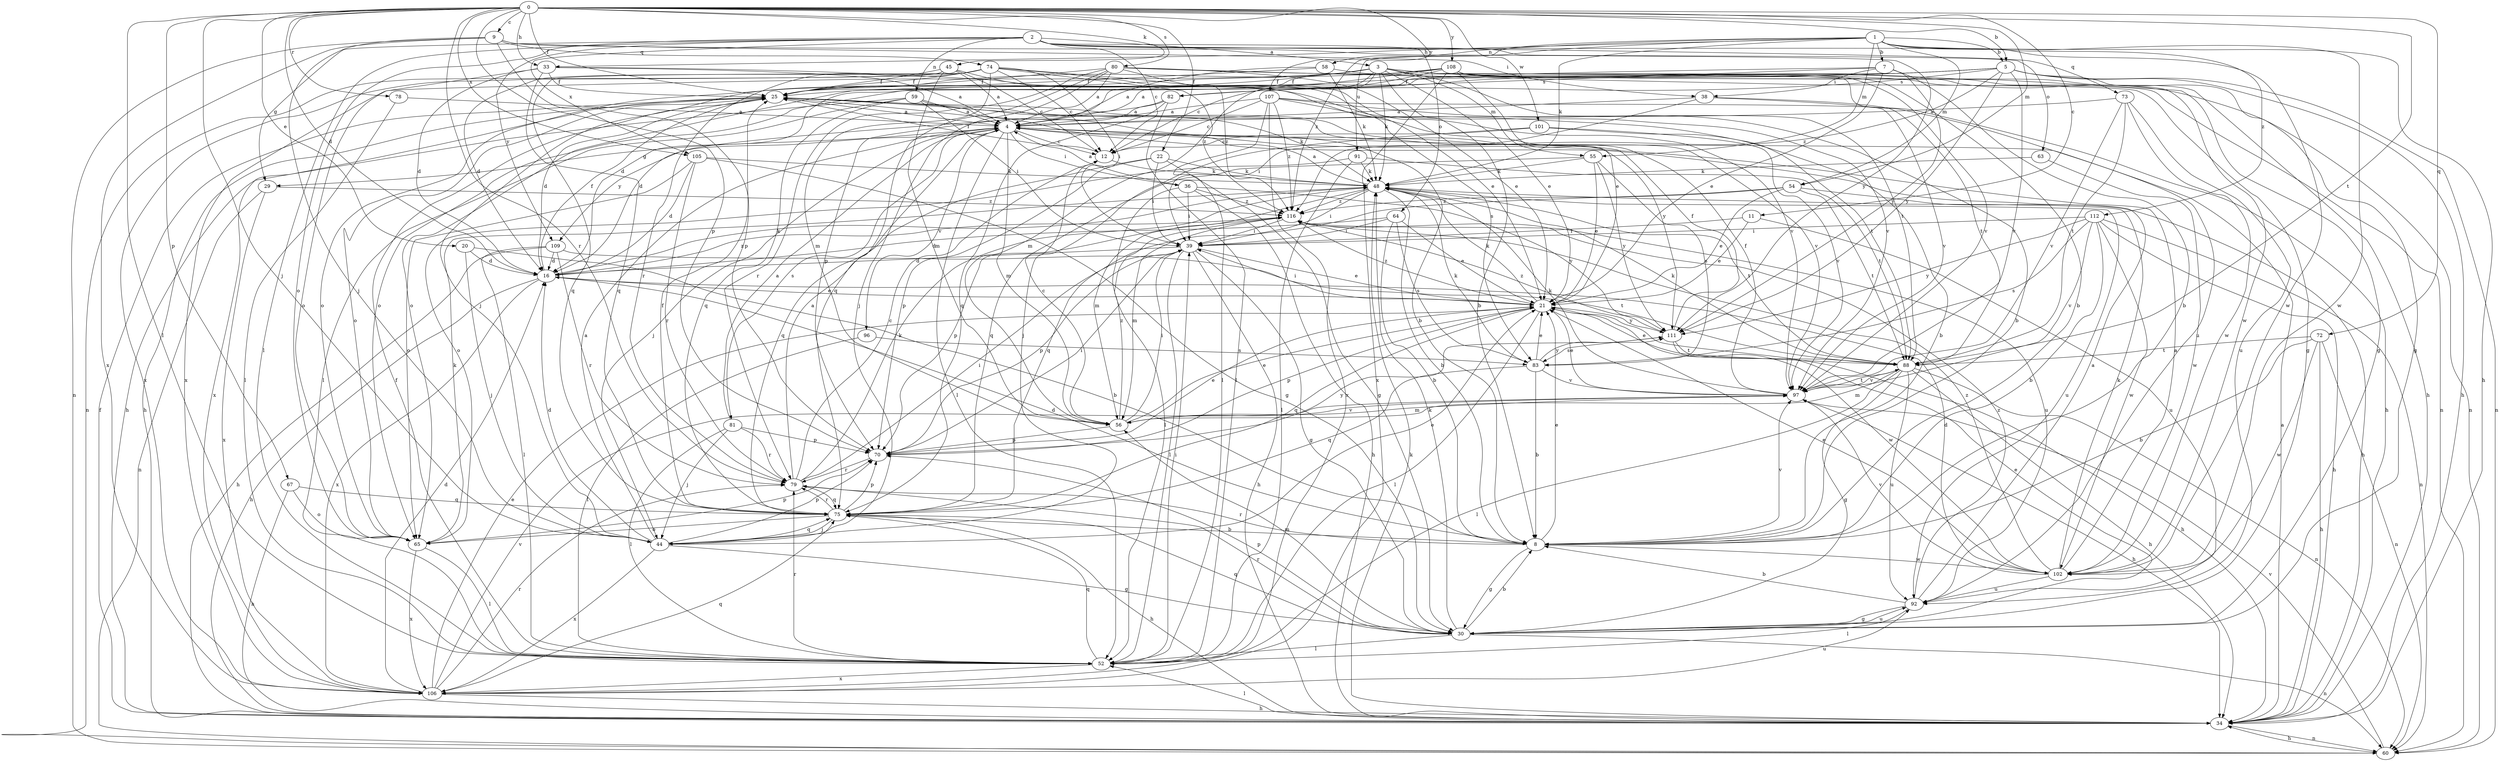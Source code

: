strict digraph  {
0;
1;
2;
3;
4;
5;
7;
8;
9;
11;
12;
16;
20;
21;
22;
25;
29;
30;
33;
34;
36;
38;
39;
44;
45;
48;
52;
54;
55;
56;
58;
59;
60;
63;
64;
65;
67;
70;
72;
73;
74;
75;
78;
79;
80;
81;
82;
83;
88;
91;
92;
96;
97;
101;
102;
105;
106;
107;
108;
109;
111;
112;
116;
0 -> 5  [label=b];
0 -> 9  [label=c];
0 -> 11  [label=c];
0 -> 16  [label=d];
0 -> 20  [label=e];
0 -> 22  [label=f];
0 -> 25  [label=f];
0 -> 33  [label=h];
0 -> 44  [label=j];
0 -> 45  [label=k];
0 -> 52  [label=l];
0 -> 54  [label=m];
0 -> 67  [label=p];
0 -> 70  [label=p];
0 -> 72  [label=q];
0 -> 78  [label=r];
0 -> 79  [label=r];
0 -> 80  [label=s];
0 -> 88  [label=t];
0 -> 101  [label=w];
0 -> 105  [label=x];
0 -> 107  [label=y];
0 -> 108  [label=y];
1 -> 5  [label=b];
1 -> 7  [label=b];
1 -> 33  [label=h];
1 -> 34  [label=h];
1 -> 48  [label=k];
1 -> 54  [label=m];
1 -> 55  [label=m];
1 -> 58  [label=n];
1 -> 91  [label=u];
1 -> 102  [label=w];
1 -> 112  [label=z];
1 -> 116  [label=z];
2 -> 3  [label=a];
2 -> 12  [label=c];
2 -> 29  [label=g];
2 -> 52  [label=l];
2 -> 59  [label=n];
2 -> 63  [label=o];
2 -> 64  [label=o];
2 -> 65  [label=o];
2 -> 73  [label=q];
2 -> 102  [label=w];
2 -> 105  [label=x];
2 -> 109  [label=y];
3 -> 4  [label=a];
3 -> 8  [label=b];
3 -> 21  [label=e];
3 -> 25  [label=f];
3 -> 44  [label=j];
3 -> 48  [label=k];
3 -> 55  [label=m];
3 -> 56  [label=m];
3 -> 88  [label=t];
3 -> 92  [label=u];
3 -> 102  [label=w];
3 -> 106  [label=x];
4 -> 12  [label=c];
4 -> 29  [label=g];
4 -> 36  [label=i];
4 -> 44  [label=j];
4 -> 52  [label=l];
4 -> 56  [label=m];
4 -> 81  [label=s];
4 -> 96  [label=v];
4 -> 109  [label=y];
5 -> 25  [label=f];
5 -> 30  [label=g];
5 -> 34  [label=h];
5 -> 60  [label=n];
5 -> 65  [label=o];
5 -> 70  [label=p];
5 -> 82  [label=s];
5 -> 97  [label=v];
5 -> 111  [label=y];
5 -> 116  [label=z];
7 -> 8  [label=b];
7 -> 21  [label=e];
7 -> 38  [label=i];
7 -> 65  [label=o];
7 -> 82  [label=s];
7 -> 111  [label=y];
8 -> 16  [label=d];
8 -> 21  [label=e];
8 -> 30  [label=g];
8 -> 79  [label=r];
8 -> 97  [label=v];
8 -> 102  [label=w];
9 -> 38  [label=i];
9 -> 44  [label=j];
9 -> 60  [label=n];
9 -> 70  [label=p];
9 -> 74  [label=q];
9 -> 106  [label=x];
9 -> 111  [label=y];
11 -> 21  [label=e];
11 -> 39  [label=i];
11 -> 92  [label=u];
12 -> 25  [label=f];
12 -> 48  [label=k];
16 -> 21  [label=e];
16 -> 25  [label=f];
16 -> 34  [label=h];
16 -> 48  [label=k];
16 -> 106  [label=x];
16 -> 116  [label=z];
20 -> 8  [label=b];
20 -> 16  [label=d];
20 -> 44  [label=j];
21 -> 39  [label=i];
21 -> 48  [label=k];
21 -> 52  [label=l];
21 -> 70  [label=p];
21 -> 75  [label=q];
21 -> 102  [label=w];
21 -> 111  [label=y];
21 -> 116  [label=z];
22 -> 30  [label=g];
22 -> 39  [label=i];
22 -> 48  [label=k];
22 -> 70  [label=p];
22 -> 75  [label=q];
25 -> 4  [label=a];
25 -> 8  [label=b];
25 -> 16  [label=d];
25 -> 34  [label=h];
25 -> 65  [label=o];
25 -> 88  [label=t];
25 -> 106  [label=x];
25 -> 111  [label=y];
29 -> 60  [label=n];
29 -> 106  [label=x];
29 -> 116  [label=z];
30 -> 8  [label=b];
30 -> 21  [label=e];
30 -> 48  [label=k];
30 -> 52  [label=l];
30 -> 56  [label=m];
30 -> 60  [label=n];
30 -> 70  [label=p];
30 -> 75  [label=q];
30 -> 79  [label=r];
30 -> 92  [label=u];
33 -> 4  [label=a];
33 -> 16  [label=d];
33 -> 25  [label=f];
33 -> 65  [label=o];
33 -> 75  [label=q];
33 -> 97  [label=v];
34 -> 4  [label=a];
34 -> 25  [label=f];
34 -> 48  [label=k];
34 -> 52  [label=l];
34 -> 60  [label=n];
36 -> 4  [label=a];
36 -> 34  [label=h];
36 -> 39  [label=i];
36 -> 52  [label=l];
36 -> 111  [label=y];
36 -> 116  [label=z];
38 -> 4  [label=a];
38 -> 39  [label=i];
38 -> 88  [label=t];
38 -> 97  [label=v];
39 -> 16  [label=d];
39 -> 21  [label=e];
39 -> 30  [label=g];
39 -> 34  [label=h];
39 -> 52  [label=l];
39 -> 70  [label=p];
44 -> 4  [label=a];
44 -> 16  [label=d];
44 -> 21  [label=e];
44 -> 30  [label=g];
44 -> 70  [label=p];
44 -> 75  [label=q];
44 -> 106  [label=x];
45 -> 4  [label=a];
45 -> 12  [label=c];
45 -> 25  [label=f];
45 -> 56  [label=m];
45 -> 60  [label=n];
45 -> 83  [label=s];
45 -> 106  [label=x];
48 -> 4  [label=a];
48 -> 8  [label=b];
48 -> 39  [label=i];
48 -> 56  [label=m];
48 -> 88  [label=t];
48 -> 92  [label=u];
48 -> 116  [label=z];
52 -> 25  [label=f];
52 -> 39  [label=i];
52 -> 75  [label=q];
52 -> 79  [label=r];
52 -> 106  [label=x];
54 -> 21  [label=e];
54 -> 34  [label=h];
54 -> 75  [label=q];
54 -> 88  [label=t];
54 -> 116  [label=z];
55 -> 21  [label=e];
55 -> 48  [label=k];
55 -> 75  [label=q];
55 -> 83  [label=s];
55 -> 111  [label=y];
56 -> 12  [label=c];
56 -> 21  [label=e];
56 -> 39  [label=i];
56 -> 70  [label=p];
56 -> 97  [label=v];
56 -> 116  [label=z];
58 -> 4  [label=a];
58 -> 25  [label=f];
58 -> 48  [label=k];
58 -> 60  [label=n];
59 -> 4  [label=a];
59 -> 34  [label=h];
59 -> 39  [label=i];
59 -> 48  [label=k];
59 -> 52  [label=l];
59 -> 75  [label=q];
60 -> 34  [label=h];
60 -> 97  [label=v];
63 -> 48  [label=k];
63 -> 102  [label=w];
64 -> 8  [label=b];
64 -> 16  [label=d];
64 -> 21  [label=e];
64 -> 39  [label=i];
64 -> 83  [label=s];
65 -> 48  [label=k];
65 -> 52  [label=l];
65 -> 70  [label=p];
65 -> 106  [label=x];
67 -> 34  [label=h];
67 -> 65  [label=o];
67 -> 75  [label=q];
70 -> 21  [label=e];
70 -> 39  [label=i];
70 -> 79  [label=r];
70 -> 111  [label=y];
72 -> 8  [label=b];
72 -> 34  [label=h];
72 -> 60  [label=n];
72 -> 88  [label=t];
72 -> 102  [label=w];
73 -> 4  [label=a];
73 -> 88  [label=t];
73 -> 92  [label=u];
73 -> 97  [label=v];
73 -> 102  [label=w];
74 -> 12  [label=c];
74 -> 16  [label=d];
74 -> 21  [label=e];
74 -> 25  [label=f];
74 -> 39  [label=i];
74 -> 56  [label=m];
74 -> 75  [label=q];
74 -> 79  [label=r];
74 -> 97  [label=v];
74 -> 116  [label=z];
75 -> 8  [label=b];
75 -> 25  [label=f];
75 -> 34  [label=h];
75 -> 44  [label=j];
75 -> 65  [label=o];
75 -> 70  [label=p];
75 -> 79  [label=r];
78 -> 4  [label=a];
78 -> 52  [label=l];
79 -> 4  [label=a];
79 -> 12  [label=c];
79 -> 39  [label=i];
79 -> 48  [label=k];
79 -> 75  [label=q];
80 -> 4  [label=a];
80 -> 21  [label=e];
80 -> 25  [label=f];
80 -> 30  [label=g];
80 -> 44  [label=j];
80 -> 60  [label=n];
80 -> 75  [label=q];
80 -> 79  [label=r];
80 -> 116  [label=z];
81 -> 4  [label=a];
81 -> 44  [label=j];
81 -> 52  [label=l];
81 -> 70  [label=p];
81 -> 79  [label=r];
82 -> 4  [label=a];
82 -> 16  [label=d];
82 -> 52  [label=l];
82 -> 75  [label=q];
83 -> 8  [label=b];
83 -> 21  [label=e];
83 -> 48  [label=k];
83 -> 75  [label=q];
83 -> 97  [label=v];
83 -> 111  [label=y];
88 -> 21  [label=e];
88 -> 30  [label=g];
88 -> 34  [label=h];
88 -> 48  [label=k];
88 -> 52  [label=l];
88 -> 56  [label=m];
88 -> 60  [label=n];
88 -> 92  [label=u];
88 -> 97  [label=v];
91 -> 48  [label=k];
91 -> 52  [label=l];
91 -> 65  [label=o];
91 -> 88  [label=t];
92 -> 4  [label=a];
92 -> 8  [label=b];
92 -> 30  [label=g];
92 -> 52  [label=l];
92 -> 116  [label=z];
96 -> 52  [label=l];
96 -> 83  [label=s];
97 -> 21  [label=e];
97 -> 25  [label=f];
97 -> 34  [label=h];
97 -> 48  [label=k];
97 -> 56  [label=m];
97 -> 88  [label=t];
101 -> 8  [label=b];
101 -> 12  [label=c];
101 -> 44  [label=j];
101 -> 97  [label=v];
102 -> 4  [label=a];
102 -> 16  [label=d];
102 -> 21  [label=e];
102 -> 48  [label=k];
102 -> 92  [label=u];
102 -> 97  [label=v];
102 -> 116  [label=z];
105 -> 16  [label=d];
105 -> 30  [label=g];
105 -> 48  [label=k];
105 -> 65  [label=o];
105 -> 79  [label=r];
106 -> 16  [label=d];
106 -> 21  [label=e];
106 -> 34  [label=h];
106 -> 75  [label=q];
106 -> 79  [label=r];
106 -> 92  [label=u];
106 -> 97  [label=v];
107 -> 4  [label=a];
107 -> 8  [label=b];
107 -> 12  [label=c];
107 -> 34  [label=h];
107 -> 52  [label=l];
107 -> 97  [label=v];
107 -> 106  [label=x];
107 -> 116  [label=z];
108 -> 8  [label=b];
108 -> 12  [label=c];
108 -> 16  [label=d];
108 -> 21  [label=e];
108 -> 25  [label=f];
108 -> 30  [label=g];
108 -> 34  [label=h];
108 -> 65  [label=o];
108 -> 97  [label=v];
108 -> 106  [label=x];
109 -> 16  [label=d];
109 -> 34  [label=h];
109 -> 52  [label=l];
109 -> 79  [label=r];
109 -> 88  [label=t];
111 -> 25  [label=f];
111 -> 34  [label=h];
111 -> 83  [label=s];
111 -> 88  [label=t];
111 -> 116  [label=z];
112 -> 8  [label=b];
112 -> 34  [label=h];
112 -> 39  [label=i];
112 -> 60  [label=n];
112 -> 83  [label=s];
112 -> 97  [label=v];
112 -> 102  [label=w];
112 -> 111  [label=y];
116 -> 39  [label=i];
116 -> 56  [label=m];
116 -> 70  [label=p];
116 -> 92  [label=u];
}

